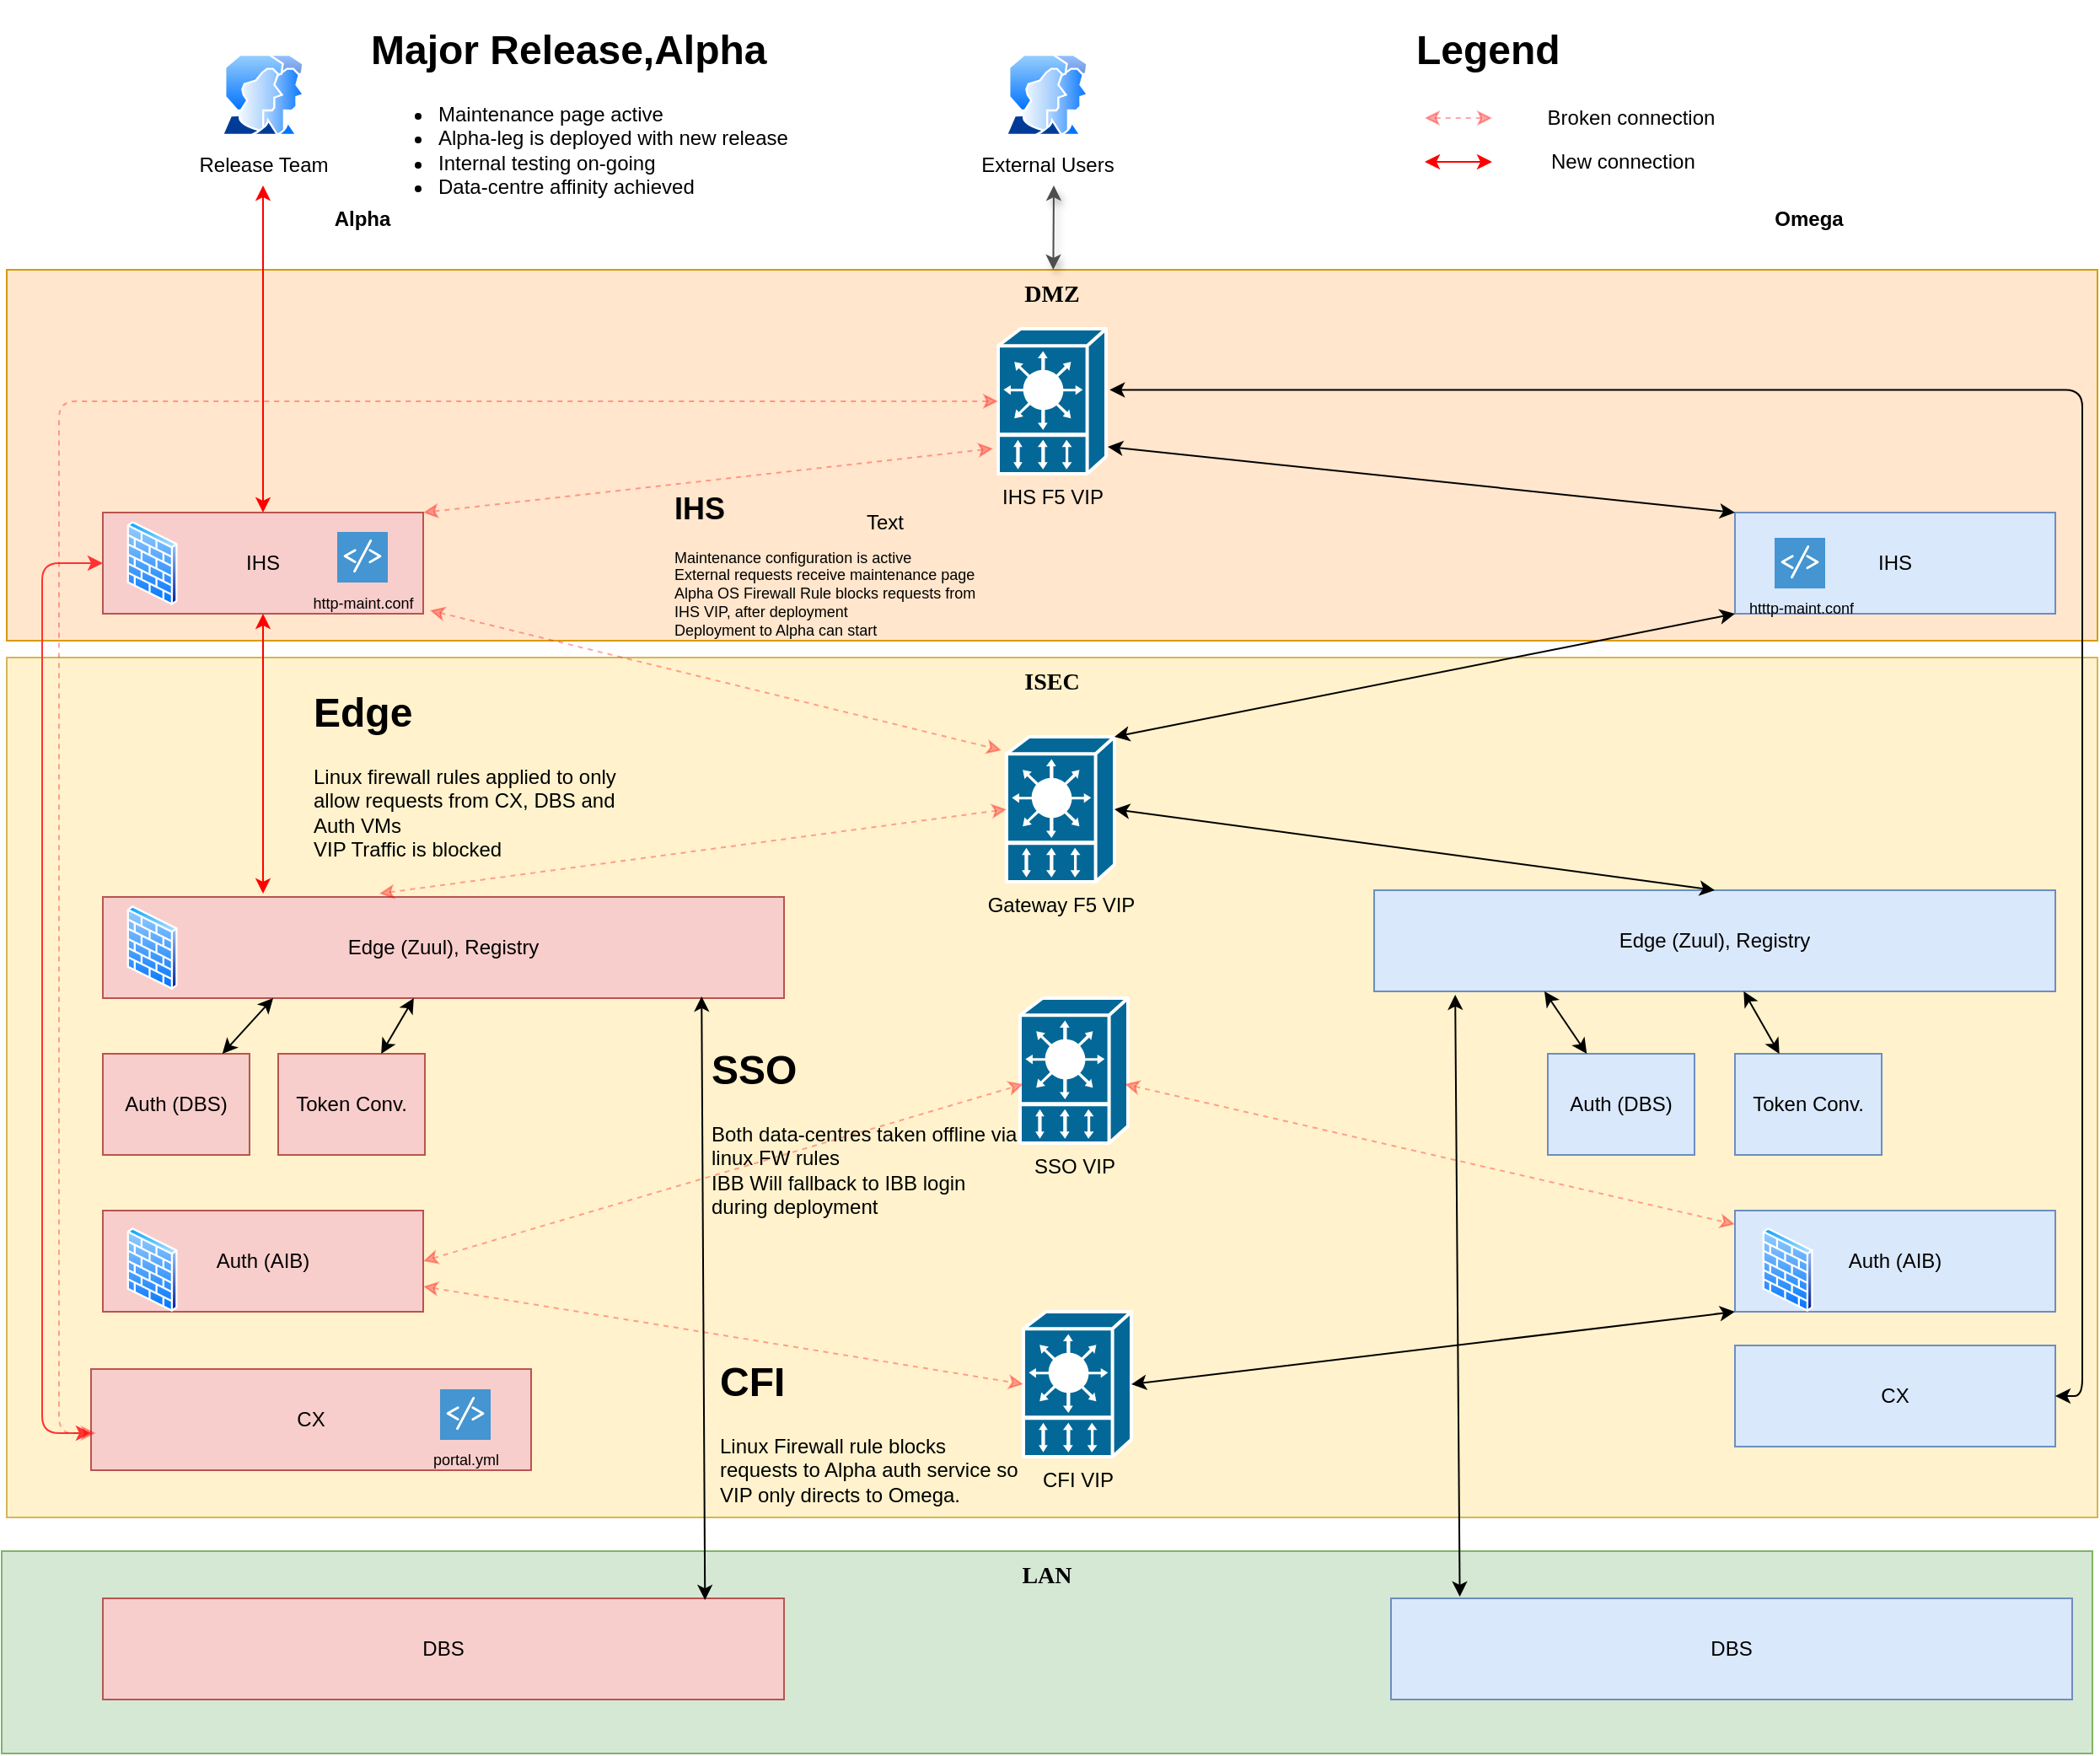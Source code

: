 <mxfile version="13.0.1" type="github">
  <diagram name="Page-1" id="c37626ed-c26b-45fb-9056-f9ebc6bb27b6">
    <mxGraphModel dx="1358" dy="698" grid="1" gridSize="10" guides="1" tooltips="1" connect="1" arrows="1" fold="1" page="1" pageScale="1" pageWidth="1100" pageHeight="850" background="#ffffff" math="0" shadow="0">
      <root>
        <mxCell id="0" />
        <mxCell id="1" parent="0" />
        <mxCell id="QfznqnuBZ1IlKUxBiRQi-20" value="LAN" style="whiteSpace=wrap;html=1;rounded=0;shadow=0;comic=0;strokeWidth=1;fontFamily=Verdana;fontSize=14;fillColor=#d5e8d4;strokeColor=#82b366;verticalAlign=top;fontStyle=1" parent="1" vertex="1">
          <mxGeometry x="476" y="920" width="1240" height="120" as="geometry" />
        </mxCell>
        <mxCell id="1c7a67bf8fd3230f-83" value="DMZ" style="whiteSpace=wrap;html=1;rounded=0;shadow=0;comic=0;strokeWidth=1;fontFamily=Verdana;fontSize=14;fillColor=#ffe6cc;strokeColor=#d79b00;verticalAlign=top;fontStyle=1" parent="1" vertex="1">
          <mxGeometry x="479" y="160" width="1240" height="220" as="geometry" />
        </mxCell>
        <mxCell id="QfznqnuBZ1IlKUxBiRQi-1" value="IHS F5 VIP" style="shape=mxgraph.cisco.misc.vip;html=1;dashed=0;fillColor=#036897;strokeColor=#ffffff;strokeWidth=2;verticalLabelPosition=bottom;verticalAlign=top" parent="1" vertex="1">
          <mxGeometry x="1067" y="195" width="64" height="86" as="geometry" />
        </mxCell>
        <mxCell id="QfznqnuBZ1IlKUxBiRQi-4" value="External Users" style="aspect=fixed;perimeter=ellipsePerimeter;html=1;align=center;shadow=0;dashed=0;spacingTop=3;image;image=img/lib/active_directory/user_accounts.svg;" parent="1" vertex="1">
          <mxGeometry x="1071" y="32" width="50" height="48.5" as="geometry" />
        </mxCell>
        <mxCell id="QfznqnuBZ1IlKUxBiRQi-6" value="IHS" style="rounded=0;whiteSpace=wrap;html=1;fillColor=#f8cecc;strokeColor=#b85450;" parent="1" vertex="1">
          <mxGeometry x="536" y="304" width="190" height="60" as="geometry" />
        </mxCell>
        <mxCell id="QfznqnuBZ1IlKUxBiRQi-7" value="IHS" style="rounded=0;whiteSpace=wrap;html=1;strokeColor=#6c8ebf;fillColor=#dae8fc;" parent="1" vertex="1">
          <mxGeometry x="1504" y="304" width="190" height="60" as="geometry" />
        </mxCell>
        <mxCell id="QfznqnuBZ1IlKUxBiRQi-9" value="ISEC" style="whiteSpace=wrap;html=1;rounded=0;shadow=0;comic=0;strokeWidth=1;fontFamily=Verdana;fontSize=14;fillColor=#fff2cc;strokeColor=#d6b656;verticalAlign=top;fontStyle=1" parent="1" vertex="1">
          <mxGeometry x="479" y="390" width="1240" height="510" as="geometry" />
        </mxCell>
        <mxCell id="QfznqnuBZ1IlKUxBiRQi-11" value="Edge (Zuul), Registry" style="rounded=0;whiteSpace=wrap;html=1;strokeColor=#b85450;fillColor=#f8cecc;" parent="1" vertex="1">
          <mxGeometry x="536" y="532" width="404" height="60" as="geometry" />
        </mxCell>
        <mxCell id="QfznqnuBZ1IlKUxBiRQi-12" value="Edge (Zuul), Registry" style="rounded=0;whiteSpace=wrap;html=1;strokeColor=#6c8ebf;fillColor=#dae8fc;" parent="1" vertex="1">
          <mxGeometry x="1290" y="528" width="404" height="60" as="geometry" />
        </mxCell>
        <mxCell id="QfznqnuBZ1IlKUxBiRQi-13" value="Gateway F5 VIP" style="shape=mxgraph.cisco.misc.vip;html=1;dashed=0;fillColor=#036897;strokeColor=#ffffff;strokeWidth=2;verticalLabelPosition=bottom;verticalAlign=top" parent="1" vertex="1">
          <mxGeometry x="1072" y="437" width="64" height="86" as="geometry" />
        </mxCell>
        <mxCell id="QfznqnuBZ1IlKUxBiRQi-14" value="CX" style="rounded=0;whiteSpace=wrap;html=1;fillColor=#f8cecc;strokeColor=#b85450;" parent="1" vertex="1">
          <mxGeometry x="529" y="812" width="261" height="60" as="geometry" />
        </mxCell>
        <mxCell id="QfznqnuBZ1IlKUxBiRQi-15" value="CX" style="rounded=0;whiteSpace=wrap;html=1;fillColor=#dae8fc;strokeColor=#6c8ebf;" parent="1" vertex="1">
          <mxGeometry x="1504" y="798" width="190" height="60" as="geometry" />
        </mxCell>
        <mxCell id="QfznqnuBZ1IlKUxBiRQi-16" value="Auth (DBS)" style="rounded=0;whiteSpace=wrap;html=1;fillColor=#f8cecc;strokeColor=#b85450;" parent="1" vertex="1">
          <mxGeometry x="536" y="625" width="87" height="60" as="geometry" />
        </mxCell>
        <mxCell id="QfznqnuBZ1IlKUxBiRQi-17" value="Auth (DBS)" style="rounded=0;whiteSpace=wrap;html=1;strokeColor=#6c8ebf;fillColor=#dae8fc;" parent="1" vertex="1">
          <mxGeometry x="1393" y="625" width="87" height="60" as="geometry" />
        </mxCell>
        <mxCell id="6oNJGKLIgyjYE0U5j6M9-1" value="SSO VIP" style="shape=mxgraph.cisco.misc.vip;html=1;dashed=0;fillColor=#036897;strokeColor=#ffffff;strokeWidth=2;verticalLabelPosition=bottom;verticalAlign=top" parent="1" vertex="1">
          <mxGeometry x="1080" y="592" width="64" height="86" as="geometry" />
        </mxCell>
        <mxCell id="6oNJGKLIgyjYE0U5j6M9-2" value="" style="endArrow=classic;startArrow=classic;html=1;entryX=1.016;entryY=0.814;entryDx=0;entryDy=0;entryPerimeter=0;exitX=0;exitY=0;exitDx=0;exitDy=0;" parent="1" source="QfznqnuBZ1IlKUxBiRQi-7" target="QfznqnuBZ1IlKUxBiRQi-1" edge="1">
          <mxGeometry width="50" height="50" relative="1" as="geometry">
            <mxPoint x="1310" y="350" as="sourcePoint" />
            <mxPoint x="1360" y="300" as="targetPoint" />
          </mxGeometry>
        </mxCell>
        <mxCell id="6oNJGKLIgyjYE0U5j6M9-5" value="" style="endArrow=classic;startArrow=classic;html=1;entryX=1;entryY=0;entryDx=0;entryDy=0;exitX=-0.047;exitY=0.826;exitDx=0;exitDy=0;exitPerimeter=0;shadow=0;dashed=1;strokeColor=#FF0000;opacity=35;" parent="1" source="QfznqnuBZ1IlKUxBiRQi-1" target="QfznqnuBZ1IlKUxBiRQi-6" edge="1">
          <mxGeometry width="50" height="50" relative="1" as="geometry">
            <mxPoint x="1120" y="480" as="sourcePoint" />
            <mxPoint x="1170" y="430" as="targetPoint" />
          </mxGeometry>
        </mxCell>
        <mxCell id="6oNJGKLIgyjYE0U5j6M9-7" value="" style="endArrow=classic;startArrow=classic;html=1;entryX=0;entryY=1;entryDx=0;entryDy=0;exitX=1;exitY=0;exitDx=0;exitDy=0;exitPerimeter=0;" parent="1" source="QfznqnuBZ1IlKUxBiRQi-13" target="QfznqnuBZ1IlKUxBiRQi-7" edge="1">
          <mxGeometry width="50" height="50" relative="1" as="geometry">
            <mxPoint x="1139.992" y="496.999" as="sourcePoint" />
            <mxPoint x="1300" y="450" as="targetPoint" />
          </mxGeometry>
        </mxCell>
        <mxCell id="6oNJGKLIgyjYE0U5j6M9-10" value="" style="endArrow=classic;startArrow=classic;html=1;entryX=1;entryY=0.5;entryDx=0;entryDy=0;entryPerimeter=0;exitX=0.5;exitY=0;exitDx=0;exitDy=0;" parent="1" source="QfznqnuBZ1IlKUxBiRQi-12" target="QfznqnuBZ1IlKUxBiRQi-13" edge="1">
          <mxGeometry width="50" height="50" relative="1" as="geometry">
            <mxPoint x="1260" y="678" as="sourcePoint" />
            <mxPoint x="1310" y="628" as="targetPoint" />
          </mxGeometry>
        </mxCell>
        <mxCell id="6oNJGKLIgyjYE0U5j6M9-11" value="" style="endArrow=classic;startArrow=classic;html=1;entryX=0.25;entryY=1;entryDx=0;entryDy=0;" parent="1" source="QfznqnuBZ1IlKUxBiRQi-16" target="QfznqnuBZ1IlKUxBiRQi-11" edge="1">
          <mxGeometry width="50" height="50" relative="1" as="geometry">
            <mxPoint x="760" y="688" as="sourcePoint" />
            <mxPoint x="810" y="638" as="targetPoint" />
          </mxGeometry>
        </mxCell>
        <mxCell id="6oNJGKLIgyjYE0U5j6M9-12" value="Token Conv." style="rounded=0;whiteSpace=wrap;html=1;fillColor=#f8cecc;strokeColor=#b85450;" parent="1" vertex="1">
          <mxGeometry x="640" y="625" width="87" height="60" as="geometry" />
        </mxCell>
        <mxCell id="6oNJGKLIgyjYE0U5j6M9-13" value="Token Conv." style="rounded=0;whiteSpace=wrap;html=1;direction=south;strokeColor=#6c8ebf;fillColor=#dae8fc;" parent="1" vertex="1">
          <mxGeometry x="1504" y="625" width="87" height="60" as="geometry" />
        </mxCell>
        <mxCell id="6oNJGKLIgyjYE0U5j6M9-16" value="" style="endArrow=classic;startArrow=classic;html=1;" parent="1" source="6oNJGKLIgyjYE0U5j6M9-12" target="QfznqnuBZ1IlKUxBiRQi-11" edge="1">
          <mxGeometry width="50" height="50" relative="1" as="geometry">
            <mxPoint x="780" y="628" as="sourcePoint" />
            <mxPoint x="830" y="588" as="targetPoint" />
          </mxGeometry>
        </mxCell>
        <mxCell id="6oNJGKLIgyjYE0U5j6M9-23" value="" style="endArrow=classic;startArrow=classic;html=1;entryX=0.25;entryY=1;entryDx=0;entryDy=0;" parent="1" source="QfznqnuBZ1IlKUxBiRQi-17" target="QfznqnuBZ1IlKUxBiRQi-12" edge="1">
          <mxGeometry width="50" height="50" relative="1" as="geometry">
            <mxPoint x="1170" y="728" as="sourcePoint" />
            <mxPoint x="1220" y="678" as="targetPoint" />
          </mxGeometry>
        </mxCell>
        <mxCell id="6oNJGKLIgyjYE0U5j6M9-24" value="" style="endArrow=classic;startArrow=classic;html=1;" parent="1" source="6oNJGKLIgyjYE0U5j6M9-13" target="QfznqnuBZ1IlKUxBiRQi-12" edge="1">
          <mxGeometry width="50" height="50" relative="1" as="geometry">
            <mxPoint x="1492" y="607.289" as="sourcePoint" />
            <mxPoint x="1492" y="557.289" as="targetPoint" />
          </mxGeometry>
        </mxCell>
        <mxCell id="6oNJGKLIgyjYE0U5j6M9-28" value="Auth (AIB)" style="rounded=0;whiteSpace=wrap;html=1;fillColor=#dae8fc;strokeColor=#6c8ebf;" parent="1" vertex="1">
          <mxGeometry x="1504" y="718" width="190" height="60" as="geometry" />
        </mxCell>
        <mxCell id="6oNJGKLIgyjYE0U5j6M9-29" value="Auth (AIB)" style="rounded=0;whiteSpace=wrap;html=1;fillColor=#f8cecc;strokeColor=#b85450;" parent="1" vertex="1">
          <mxGeometry x="536" y="718" width="190" height="60" as="geometry" />
        </mxCell>
        <mxCell id="6oNJGKLIgyjYE0U5j6M9-30" value="" style="endArrow=classic;startArrow=classic;html=1;exitX=1;exitY=0.5;exitDx=0;exitDy=0;entryX=0.031;entryY=0.593;entryDx=0;entryDy=0;entryPerimeter=0;shadow=0;dashed=1;strokeColor=#FF0000;opacity=35;" parent="1" source="6oNJGKLIgyjYE0U5j6M9-29" target="6oNJGKLIgyjYE0U5j6M9-1" edge="1">
          <mxGeometry width="50" height="50" relative="1" as="geometry">
            <mxPoint x="880" y="778" as="sourcePoint" />
            <mxPoint x="930" y="728" as="targetPoint" />
          </mxGeometry>
        </mxCell>
        <mxCell id="6oNJGKLIgyjYE0U5j6M9-31" value="" style="endArrow=classic;startArrow=classic;html=1;exitX=0.969;exitY=0.593;exitDx=0;exitDy=0;exitPerimeter=0;shadow=0;dashed=1;strokeColor=#FF0000;opacity=35;" parent="1" source="6oNJGKLIgyjYE0U5j6M9-1" target="6oNJGKLIgyjYE0U5j6M9-28" edge="1">
          <mxGeometry width="50" height="50" relative="1" as="geometry">
            <mxPoint x="1240" y="748" as="sourcePoint" />
            <mxPoint x="1290" y="698" as="targetPoint" />
          </mxGeometry>
        </mxCell>
        <mxCell id="6oNJGKLIgyjYE0U5j6M9-32" value="CFI VIP" style="shape=mxgraph.cisco.misc.vip;html=1;dashed=0;fillColor=#036897;strokeColor=#ffffff;strokeWidth=2;verticalLabelPosition=bottom;verticalAlign=top" parent="1" vertex="1">
          <mxGeometry x="1082" y="778" width="64" height="86" as="geometry" />
        </mxCell>
        <mxCell id="31PAyU2MHmQEK9PxuPvI-1" value="" style="endArrow=classic;startArrow=classic;html=1;exitX=1;exitY=0.5;exitDx=0;exitDy=0;entryX=1.033;entryY=0.421;entryDx=0;entryDy=0;entryPerimeter=0;edgeStyle=elbowEdgeStyle;" parent="1" source="QfznqnuBZ1IlKUxBiRQi-15" target="QfznqnuBZ1IlKUxBiRQi-1" edge="1">
          <mxGeometry width="50" height="50" relative="1" as="geometry">
            <mxPoint x="1160" y="990" as="sourcePoint" />
            <mxPoint x="1210" y="940" as="targetPoint" />
            <Array as="points">
              <mxPoint x="1710" y="650" />
            </Array>
          </mxGeometry>
        </mxCell>
        <mxCell id="31PAyU2MHmQEK9PxuPvI-2" value="" style="endArrow=classic;startArrow=classic;html=1;exitX=1;exitY=0.75;exitDx=0;exitDy=0;entryX=0;entryY=0.5;entryDx=0;entryDy=0;entryPerimeter=0;shadow=0;dashed=1;strokeColor=#FF0000;opacity=35;" parent="1" source="6oNJGKLIgyjYE0U5j6M9-29" target="6oNJGKLIgyjYE0U5j6M9-32" edge="1">
          <mxGeometry width="50" height="50" relative="1" as="geometry">
            <mxPoint x="990" y="828" as="sourcePoint" />
            <mxPoint x="1040" y="778" as="targetPoint" />
          </mxGeometry>
        </mxCell>
        <mxCell id="RRaRMntgKjidEFnBLUo5-1" value="DBS" style="rounded=0;whiteSpace=wrap;html=1;fillColor=#f8cecc;strokeColor=#b85450;" parent="1" vertex="1">
          <mxGeometry x="536" y="948" width="404" height="60" as="geometry" />
        </mxCell>
        <mxCell id="RRaRMntgKjidEFnBLUo5-2" value="DBS" style="rounded=0;whiteSpace=wrap;html=1;fillColor=#dae8fc;strokeColor=#6c8ebf;" parent="1" vertex="1">
          <mxGeometry x="1300" y="948" width="404" height="60" as="geometry" />
        </mxCell>
        <mxCell id="RRaRMntgKjidEFnBLUo5-3" value="" style="endArrow=classic;startArrow=classic;html=1;entryX=0;entryY=1;entryDx=0;entryDy=0;exitX=1;exitY=0.5;exitDx=0;exitDy=0;exitPerimeter=0;" parent="1" source="6oNJGKLIgyjYE0U5j6M9-32" target="6oNJGKLIgyjYE0U5j6M9-28" edge="1">
          <mxGeometry width="50" height="50" relative="1" as="geometry">
            <mxPoint x="1290" y="848" as="sourcePoint" />
            <mxPoint x="1340" y="798" as="targetPoint" />
          </mxGeometry>
        </mxCell>
        <mxCell id="RRaRMntgKjidEFnBLUo5-5" value="" style="endArrow=classic;startArrow=classic;html=1;entryX=0.879;entryY=0.983;entryDx=0;entryDy=0;entryPerimeter=0;exitX=0.884;exitY=0.017;exitDx=0;exitDy=0;exitPerimeter=0;" parent="1" source="RRaRMntgKjidEFnBLUo5-1" target="QfznqnuBZ1IlKUxBiRQi-11" edge="1">
          <mxGeometry width="50" height="50" relative="1" as="geometry">
            <mxPoint x="991" y="948" as="sourcePoint" />
            <mxPoint x="1020" y="638" as="targetPoint" />
            <Array as="points" />
          </mxGeometry>
        </mxCell>
        <mxCell id="RRaRMntgKjidEFnBLUo5-6" value="" style="endArrow=classic;startArrow=classic;html=1;entryX=0.119;entryY=1.033;entryDx=0;entryDy=0;entryPerimeter=0;exitX=0.101;exitY=-0.017;exitDx=0;exitDy=0;exitPerimeter=0;" parent="1" source="RRaRMntgKjidEFnBLUo5-2" target="QfznqnuBZ1IlKUxBiRQi-12" edge="1">
          <mxGeometry width="50" height="50" relative="1" as="geometry">
            <mxPoint x="1190" y="808" as="sourcePoint" />
            <mxPoint x="1240" y="758" as="targetPoint" />
          </mxGeometry>
        </mxCell>
        <mxCell id="n90fWTQ8XHFbxvg9ftpo-2" value="" style="endArrow=classic;startArrow=classic;html=1;entryX=0.5;entryY=1;entryDx=0;entryDy=0;strokeColor=#FF0000;" parent="1" target="QfznqnuBZ1IlKUxBiRQi-6" edge="1">
          <mxGeometry width="50" height="50" relative="1" as="geometry">
            <mxPoint x="631" y="530" as="sourcePoint" />
            <mxPoint x="630" y="440" as="targetPoint" />
          </mxGeometry>
        </mxCell>
        <mxCell id="n90fWTQ8XHFbxvg9ftpo-5" value="" style="endArrow=classic;startArrow=classic;html=1;exitX=0;exitY=0.5;exitDx=0;exitDy=0;edgeStyle=orthogonalEdgeStyle;strokeColor=#FF3333;" parent="1" source="QfznqnuBZ1IlKUxBiRQi-6" edge="1">
          <mxGeometry width="50" height="50" relative="1" as="geometry">
            <mxPoint x="480" y="1010" as="sourcePoint" />
            <mxPoint x="529" y="850" as="targetPoint" />
            <Array as="points">
              <mxPoint x="500" y="334" />
              <mxPoint x="500" y="850" />
              <mxPoint x="529" y="850" />
            </Array>
          </mxGeometry>
        </mxCell>
        <mxCell id="n90fWTQ8XHFbxvg9ftpo-6" value="&lt;h1&gt;&lt;span&gt;Major Release,Alpha&lt;/span&gt;&lt;br&gt;&lt;/h1&gt;&lt;div&gt;&lt;ul&gt;&lt;li&gt;Maintenance page active&lt;/li&gt;&lt;li&gt;Alpha-leg is deployed with new release&lt;/li&gt;&lt;li&gt;Internal testing on-going&lt;/li&gt;&lt;li&gt;Data-centre affinity achieved&lt;/li&gt;&lt;/ul&gt;&lt;/div&gt;" style="text;html=1;strokeColor=none;fillColor=none;spacing=5;spacingTop=-20;whiteSpace=wrap;overflow=hidden;rounded=0;" parent="1" vertex="1">
          <mxGeometry x="690" y="10" width="300" height="120" as="geometry" />
        </mxCell>
        <mxCell id="n90fWTQ8XHFbxvg9ftpo-7" value="Alpha" style="text;html=1;strokeColor=none;fillColor=none;align=center;verticalAlign=middle;whiteSpace=wrap;rounded=0;fontStyle=1" parent="1" vertex="1">
          <mxGeometry x="670" y="120" width="40" height="20" as="geometry" />
        </mxCell>
        <mxCell id="n90fWTQ8XHFbxvg9ftpo-8" value="Omega" style="text;html=1;strokeColor=none;fillColor=none;align=center;verticalAlign=middle;whiteSpace=wrap;rounded=0;fontStyle=1" parent="1" vertex="1">
          <mxGeometry x="1527.5" y="120" width="40" height="20" as="geometry" />
        </mxCell>
        <mxCell id="n90fWTQ8XHFbxvg9ftpo-9" value="Release Team" style="aspect=fixed;perimeter=ellipsePerimeter;html=1;align=center;shadow=0;dashed=0;spacingTop=3;image;image=img/lib/active_directory/user_accounts.svg;" parent="1" vertex="1">
          <mxGeometry x="606" y="32" width="50" height="48.5" as="geometry" />
        </mxCell>
        <mxCell id="n90fWTQ8XHFbxvg9ftpo-10" value="" style="endArrow=classic;startArrow=classic;html=1;strokeColor=#4D4D4D;shadow=1;" parent="1" source="1c7a67bf8fd3230f-83" edge="1">
          <mxGeometry width="50" height="50" relative="1" as="geometry">
            <mxPoint x="1070" y="160" as="sourcePoint" />
            <mxPoint x="1100" y="110" as="targetPoint" />
          </mxGeometry>
        </mxCell>
        <mxCell id="n90fWTQ8XHFbxvg9ftpo-11" value="" style="endArrow=classic;startArrow=classic;html=1;strokeColor=#FF0000;exitX=0.5;exitY=0;exitDx=0;exitDy=0;rounded=1;" parent="1" source="QfznqnuBZ1IlKUxBiRQi-6" edge="1">
          <mxGeometry width="50" height="50" relative="1" as="geometry">
            <mxPoint x="600" y="290" as="sourcePoint" />
            <mxPoint x="631" y="110" as="targetPoint" />
          </mxGeometry>
        </mxCell>
        <mxCell id="n90fWTQ8XHFbxvg9ftpo-15" value="" style="endArrow=classic;startArrow=classic;html=1;shadow=0;strokeColor=#FF0000;entryX=-0.047;entryY=0.093;entryDx=0;entryDy=0;entryPerimeter=0;dashed=1;opacity=35;" parent="1" target="QfznqnuBZ1IlKUxBiRQi-13" edge="1">
          <mxGeometry width="50" height="50" relative="1" as="geometry">
            <mxPoint x="730" y="362" as="sourcePoint" />
            <mxPoint x="910" y="400" as="targetPoint" />
          </mxGeometry>
        </mxCell>
        <mxCell id="n90fWTQ8XHFbxvg9ftpo-16" value="" style="endArrow=classic;startArrow=classic;html=1;shadow=0;dashed=1;strokeColor=#FF0000;entryX=0.011;entryY=0.633;entryDx=0;entryDy=0;entryPerimeter=0;exitX=0;exitY=0.5;exitDx=0;exitDy=0;exitPerimeter=0;edgeStyle=elbowEdgeStyle;opacity=35;comic=0;" parent="1" source="QfznqnuBZ1IlKUxBiRQi-1" target="QfznqnuBZ1IlKUxBiRQi-14" edge="1">
          <mxGeometry width="50" height="50" relative="1" as="geometry">
            <mxPoint x="1050" y="970" as="sourcePoint" />
            <mxPoint x="1100" y="920" as="targetPoint" />
            <Array as="points">
              <mxPoint x="510" y="540" />
            </Array>
          </mxGeometry>
        </mxCell>
        <mxCell id="n90fWTQ8XHFbxvg9ftpo-19" value="" style="endArrow=classic;startArrow=classic;html=1;entryX=0;entryY=0.5;entryDx=0;entryDy=0;entryPerimeter=0;shadow=0;dashed=1;strokeColor=#FF0000;opacity=35;" parent="1" target="QfznqnuBZ1IlKUxBiRQi-13" edge="1">
          <mxGeometry width="50" height="50" relative="1" as="geometry">
            <mxPoint x="700" y="530" as="sourcePoint" />
            <mxPoint x="1121" y="498" as="targetPoint" />
          </mxGeometry>
        </mxCell>
        <mxCell id="n90fWTQ8XHFbxvg9ftpo-20" value="&lt;h1&gt;SSO&lt;/h1&gt;&lt;p&gt;Both data-centres taken offline via linux FW rules&lt;br&gt;IBB Will fallback to IBB login during deployment&lt;/p&gt;" style="text;html=1;strokeColor=none;fillColor=none;spacing=5;spacingTop=-20;whiteSpace=wrap;overflow=hidden;rounded=0;" parent="1" vertex="1">
          <mxGeometry x="892" y="615" width="190" height="120" as="geometry" />
        </mxCell>
        <mxCell id="n90fWTQ8XHFbxvg9ftpo-24" value="htttp-maint.conf" style="shadow=0;dashed=0;html=1;strokeColor=none;fillColor=#4495D1;labelPosition=center;verticalLabelPosition=bottom;verticalAlign=top;align=center;outlineConnect=0;shape=mxgraph.veeam.script;fontSize=9;" parent="1" vertex="1">
          <mxGeometry x="1527.5" y="319" width="30" height="30" as="geometry" />
        </mxCell>
        <mxCell id="n90fWTQ8XHFbxvg9ftpo-25" value="http-maint.conf" style="shadow=0;dashed=0;html=1;strokeColor=none;fillColor=#4495D1;labelPosition=center;verticalLabelPosition=bottom;verticalAlign=top;align=center;outlineConnect=0;shape=mxgraph.veeam.script;fontSize=9;" parent="1" vertex="1">
          <mxGeometry x="675" y="315.5" width="30" height="30" as="geometry" />
        </mxCell>
        <mxCell id="n90fWTQ8XHFbxvg9ftpo-26" value="&lt;h1&gt;CFI&lt;/h1&gt;&lt;p&gt;Linux Firewall rule blocks requests to Alpha auth service so VIP only directs to Omega.&lt;/p&gt;" style="text;html=1;strokeColor=none;fillColor=none;spacing=5;spacingTop=-20;whiteSpace=wrap;overflow=hidden;rounded=0;" parent="1" vertex="1">
          <mxGeometry x="897" y="800" width="190" height="120" as="geometry" />
        </mxCell>
        <mxCell id="n90fWTQ8XHFbxvg9ftpo-28" value="&lt;h1&gt;IHS&lt;/h1&gt;&lt;p&gt;Maintenance configuration is active&lt;br&gt;External requests receive maintenance page&lt;br&gt;&lt;span&gt;Alpha OS Firewall Rule blocks requests from IHS VIP, after deployment&lt;br&gt;Deployment to Alpha can start&lt;/span&gt;&lt;/p&gt;" style="text;html=1;strokeColor=none;fillColor=none;spacing=5;spacingTop=-20;whiteSpace=wrap;overflow=hidden;rounded=0;fontSize=9;" parent="1" vertex="1">
          <mxGeometry x="870" y="290" width="190" height="116" as="geometry" />
        </mxCell>
        <mxCell id="n90fWTQ8XHFbxvg9ftpo-30" value="&lt;h1&gt;Edge&lt;/h1&gt;&lt;p&gt;Linux firewall rules applied to only allow requests from CX, DBS and Auth VMs&lt;br&gt;VIP Traffic is blocked&lt;/p&gt;" style="text;html=1;strokeColor=none;fillColor=none;spacing=5;spacingTop=-20;whiteSpace=wrap;overflow=hidden;rounded=0;" parent="1" vertex="1">
          <mxGeometry x="656" y="403" width="190" height="120" as="geometry" />
        </mxCell>
        <mxCell id="AzN3hMLEOTDiM_EhI9Vx-1" value="" style="aspect=fixed;perimeter=ellipsePerimeter;html=1;align=center;shadow=0;dashed=0;spacingTop=3;image;image=img/lib/active_directory/firewall.svg;" vertex="1" parent="1">
          <mxGeometry x="550" y="309" width="30.5" height="50" as="geometry" />
        </mxCell>
        <mxCell id="AzN3hMLEOTDiM_EhI9Vx-2" value="" style="aspect=fixed;perimeter=ellipsePerimeter;html=1;align=center;shadow=0;dashed=0;spacingTop=3;image;image=img/lib/active_directory/firewall.svg;" vertex="1" parent="1">
          <mxGeometry x="550" y="537" width="30.5" height="50" as="geometry" />
        </mxCell>
        <mxCell id="AzN3hMLEOTDiM_EhI9Vx-3" value="" style="aspect=fixed;perimeter=ellipsePerimeter;html=1;align=center;shadow=0;dashed=0;spacingTop=3;image;image=img/lib/active_directory/firewall.svg;" vertex="1" parent="1">
          <mxGeometry x="550" y="728" width="30.5" height="50" as="geometry" />
        </mxCell>
        <mxCell id="AzN3hMLEOTDiM_EhI9Vx-4" value="" style="aspect=fixed;perimeter=ellipsePerimeter;html=1;align=center;shadow=0;dashed=0;spacingTop=3;image;image=img/lib/active_directory/firewall.svg;" vertex="1" parent="1">
          <mxGeometry x="1520" y="728" width="30.5" height="50" as="geometry" />
        </mxCell>
        <mxCell id="AzN3hMLEOTDiM_EhI9Vx-5" value="portal.yml" style="shadow=0;dashed=0;html=1;strokeColor=none;fillColor=#4495D1;labelPosition=center;verticalLabelPosition=bottom;verticalAlign=top;align=center;outlineConnect=0;shape=mxgraph.veeam.script;fontSize=9;" vertex="1" parent="1">
          <mxGeometry x="736" y="824" width="30" height="30" as="geometry" />
        </mxCell>
        <mxCell id="AzN3hMLEOTDiM_EhI9Vx-7" value="Text" style="text;html=1;strokeColor=none;fillColor=none;align=center;verticalAlign=middle;whiteSpace=wrap;rounded=0;" vertex="1" parent="1">
          <mxGeometry x="980" y="300" width="40" height="20" as="geometry" />
        </mxCell>
        <mxCell id="AzN3hMLEOTDiM_EhI9Vx-8" value="&lt;h1&gt;Legend&lt;/h1&gt;" style="text;html=1;strokeColor=none;fillColor=none;spacing=5;spacingTop=-20;whiteSpace=wrap;overflow=hidden;rounded=0;" vertex="1" parent="1">
          <mxGeometry x="1310" y="10" width="190" height="50" as="geometry" />
        </mxCell>
        <mxCell id="AzN3hMLEOTDiM_EhI9Vx-11" value="" style="endArrow=classic;html=1;shadow=0;dashed=1;strokeColor=#FF0000;opacity=35;startArrow=classic;" edge="1" parent="1">
          <mxGeometry width="50" height="50" relative="1" as="geometry">
            <mxPoint x="1320" y="70" as="sourcePoint" />
            <mxPoint x="1360" y="70" as="targetPoint" />
          </mxGeometry>
        </mxCell>
        <mxCell id="AzN3hMLEOTDiM_EhI9Vx-12" value="Broken connection" style="text;html=1;strokeColor=none;fillColor=none;align=center;verticalAlign=middle;whiteSpace=wrap;rounded=0;" vertex="1" parent="1">
          <mxGeometry x="1385" y="60" width="115" height="20" as="geometry" />
        </mxCell>
        <mxCell id="AzN3hMLEOTDiM_EhI9Vx-15" value="" style="endArrow=classic;html=1;strokeColor=#FF0000;startArrow=classic;" edge="1" parent="1">
          <mxGeometry width="50" height="50" relative="1" as="geometry">
            <mxPoint x="1320" y="96" as="sourcePoint" />
            <mxPoint x="1360" y="96" as="targetPoint" />
          </mxGeometry>
        </mxCell>
        <mxCell id="AzN3hMLEOTDiM_EhI9Vx-20" value="&lt;span style=&quot;font-family: &amp;#34;helvetica&amp;#34; ; font-size: 12px ; font-style: normal ; font-weight: 400 ; letter-spacing: normal ; text-align: center ; text-indent: 0px ; text-transform: none ; word-spacing: 0px ; float: none ; display: inline&quot;&gt;New connection&lt;/span&gt;" style="text;whiteSpace=wrap;html=1;" vertex="1" parent="1">
          <mxGeometry x="1393" y="82" width="120" height="30" as="geometry" />
        </mxCell>
      </root>
    </mxGraphModel>
  </diagram>
</mxfile>

